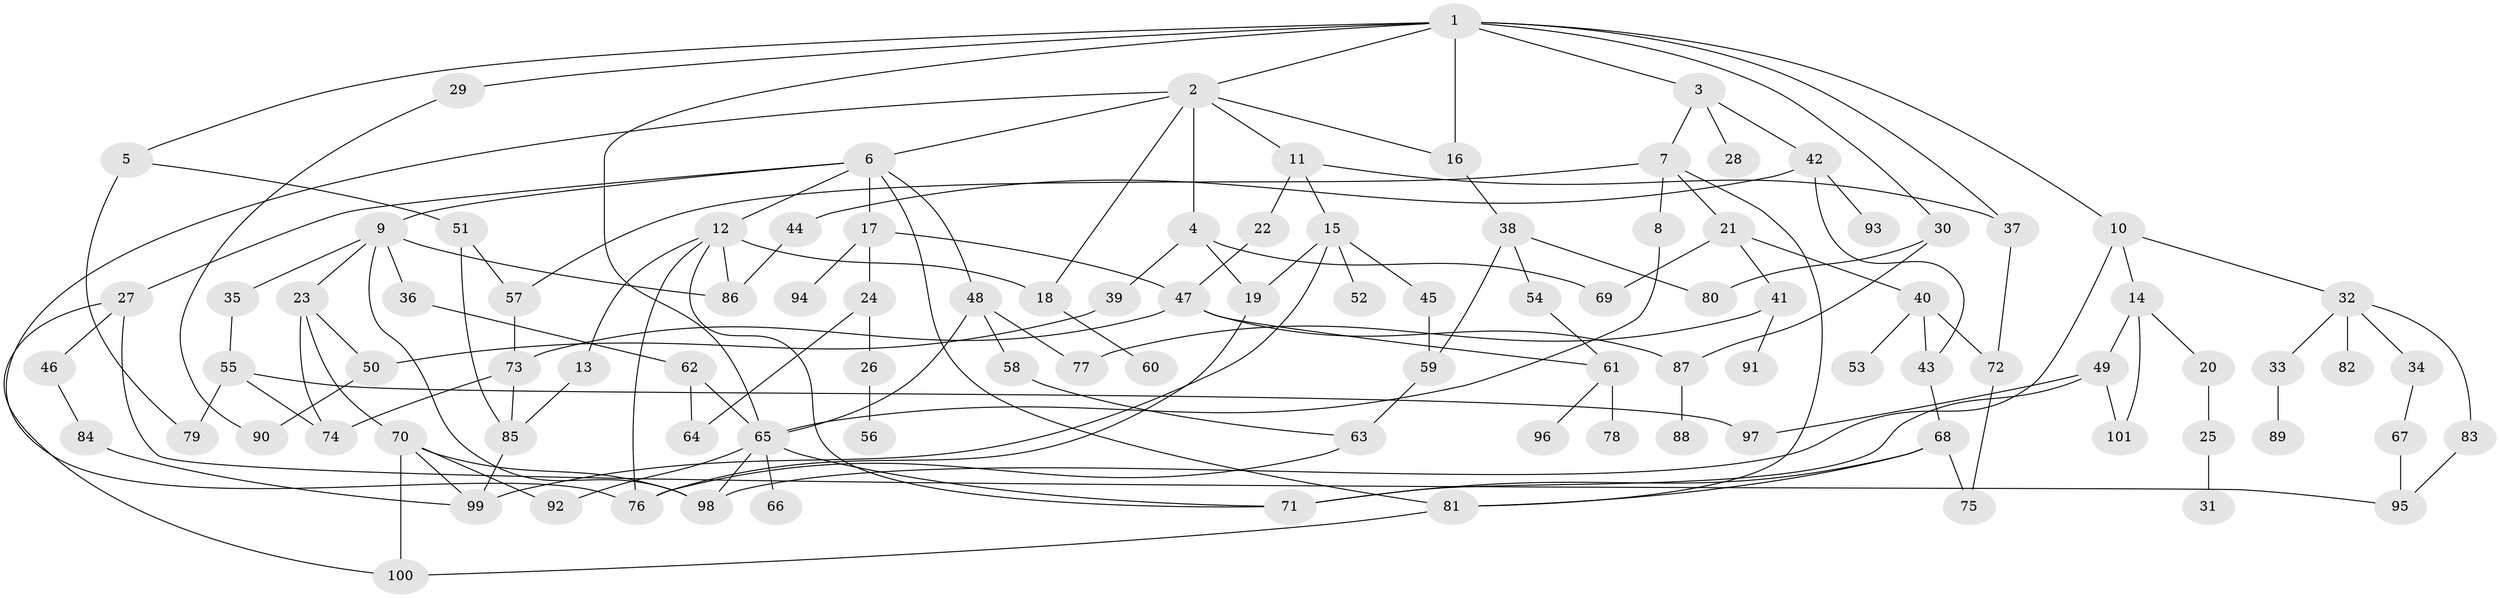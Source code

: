 // Generated by graph-tools (version 1.1) at 2025/25/03/09/25 03:25:27]
// undirected, 101 vertices, 151 edges
graph export_dot {
graph [start="1"]
  node [color=gray90,style=filled];
  1;
  2;
  3;
  4;
  5;
  6;
  7;
  8;
  9;
  10;
  11;
  12;
  13;
  14;
  15;
  16;
  17;
  18;
  19;
  20;
  21;
  22;
  23;
  24;
  25;
  26;
  27;
  28;
  29;
  30;
  31;
  32;
  33;
  34;
  35;
  36;
  37;
  38;
  39;
  40;
  41;
  42;
  43;
  44;
  45;
  46;
  47;
  48;
  49;
  50;
  51;
  52;
  53;
  54;
  55;
  56;
  57;
  58;
  59;
  60;
  61;
  62;
  63;
  64;
  65;
  66;
  67;
  68;
  69;
  70;
  71;
  72;
  73;
  74;
  75;
  76;
  77;
  78;
  79;
  80;
  81;
  82;
  83;
  84;
  85;
  86;
  87;
  88;
  89;
  90;
  91;
  92;
  93;
  94;
  95;
  96;
  97;
  98;
  99;
  100;
  101;
  1 -- 2;
  1 -- 3;
  1 -- 5;
  1 -- 10;
  1 -- 29;
  1 -- 30;
  1 -- 65;
  1 -- 16;
  1 -- 37;
  2 -- 4;
  2 -- 6;
  2 -- 11;
  2 -- 16;
  2 -- 18;
  2 -- 76;
  3 -- 7;
  3 -- 28;
  3 -- 42;
  4 -- 39;
  4 -- 19;
  4 -- 69;
  5 -- 51;
  5 -- 79;
  6 -- 9;
  6 -- 12;
  6 -- 17;
  6 -- 27;
  6 -- 48;
  6 -- 81;
  7 -- 8;
  7 -- 21;
  7 -- 57;
  7 -- 81;
  8 -- 65;
  9 -- 23;
  9 -- 35;
  9 -- 36;
  9 -- 86;
  9 -- 98;
  10 -- 14;
  10 -- 32;
  10 -- 98;
  11 -- 15;
  11 -- 22;
  11 -- 37;
  12 -- 13;
  12 -- 71;
  12 -- 76;
  12 -- 86;
  12 -- 18;
  13 -- 85;
  14 -- 20;
  14 -- 49;
  14 -- 101;
  15 -- 19;
  15 -- 45;
  15 -- 52;
  15 -- 99;
  16 -- 38;
  17 -- 24;
  17 -- 47;
  17 -- 94;
  18 -- 60;
  19 -- 76;
  20 -- 25;
  21 -- 40;
  21 -- 41;
  21 -- 69;
  22 -- 47;
  23 -- 50;
  23 -- 70;
  23 -- 74;
  24 -- 26;
  24 -- 64;
  25 -- 31;
  26 -- 56;
  27 -- 46;
  27 -- 100;
  27 -- 95;
  29 -- 90;
  30 -- 87;
  30 -- 80;
  32 -- 33;
  32 -- 34;
  32 -- 82;
  32 -- 83;
  33 -- 89;
  34 -- 67;
  35 -- 55;
  36 -- 62;
  37 -- 72;
  38 -- 54;
  38 -- 80;
  38 -- 59;
  39 -- 50;
  40 -- 43;
  40 -- 53;
  40 -- 72;
  41 -- 91;
  41 -- 77;
  42 -- 44;
  42 -- 93;
  42 -- 43;
  43 -- 68;
  44 -- 86;
  45 -- 59;
  46 -- 84;
  47 -- 61;
  47 -- 73;
  47 -- 87;
  48 -- 58;
  48 -- 77;
  48 -- 65;
  49 -- 97;
  49 -- 101;
  49 -- 71;
  50 -- 90;
  51 -- 85;
  51 -- 57;
  54 -- 61;
  55 -- 74;
  55 -- 97;
  55 -- 79;
  57 -- 73;
  58 -- 63;
  59 -- 63;
  61 -- 78;
  61 -- 96;
  62 -- 64;
  62 -- 65;
  63 -- 76;
  65 -- 66;
  65 -- 98;
  65 -- 71;
  65 -- 92;
  67 -- 95;
  68 -- 71;
  68 -- 75;
  68 -- 81;
  70 -- 92;
  70 -- 100;
  70 -- 99;
  70 -- 98;
  72 -- 75;
  73 -- 74;
  73 -- 85;
  81 -- 100;
  83 -- 95;
  84 -- 99;
  85 -- 99;
  87 -- 88;
}
